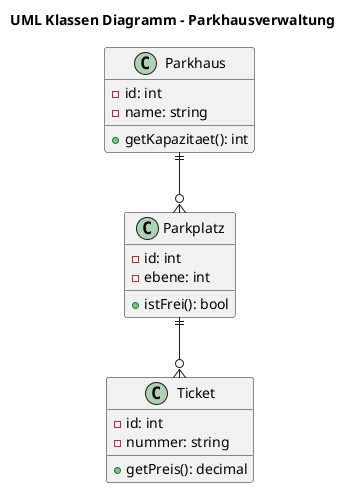 @startuml UML_Klassendiagramm
title UML Klassen Diagramm - Parkhausverwaltung

class Parkhaus {
    -id: int
    -name: string
    +getKapazitaet(): int
}

class Parkplatz {
    -id: int
    -ebene: int
    +istFrei(): bool
}

class Ticket {
    -id: int
    -nummer: string
    +getPreis(): decimal
}

Parkhaus ||--o{ Parkplatz
Parkplatz ||--o{ Ticket

@enduml
